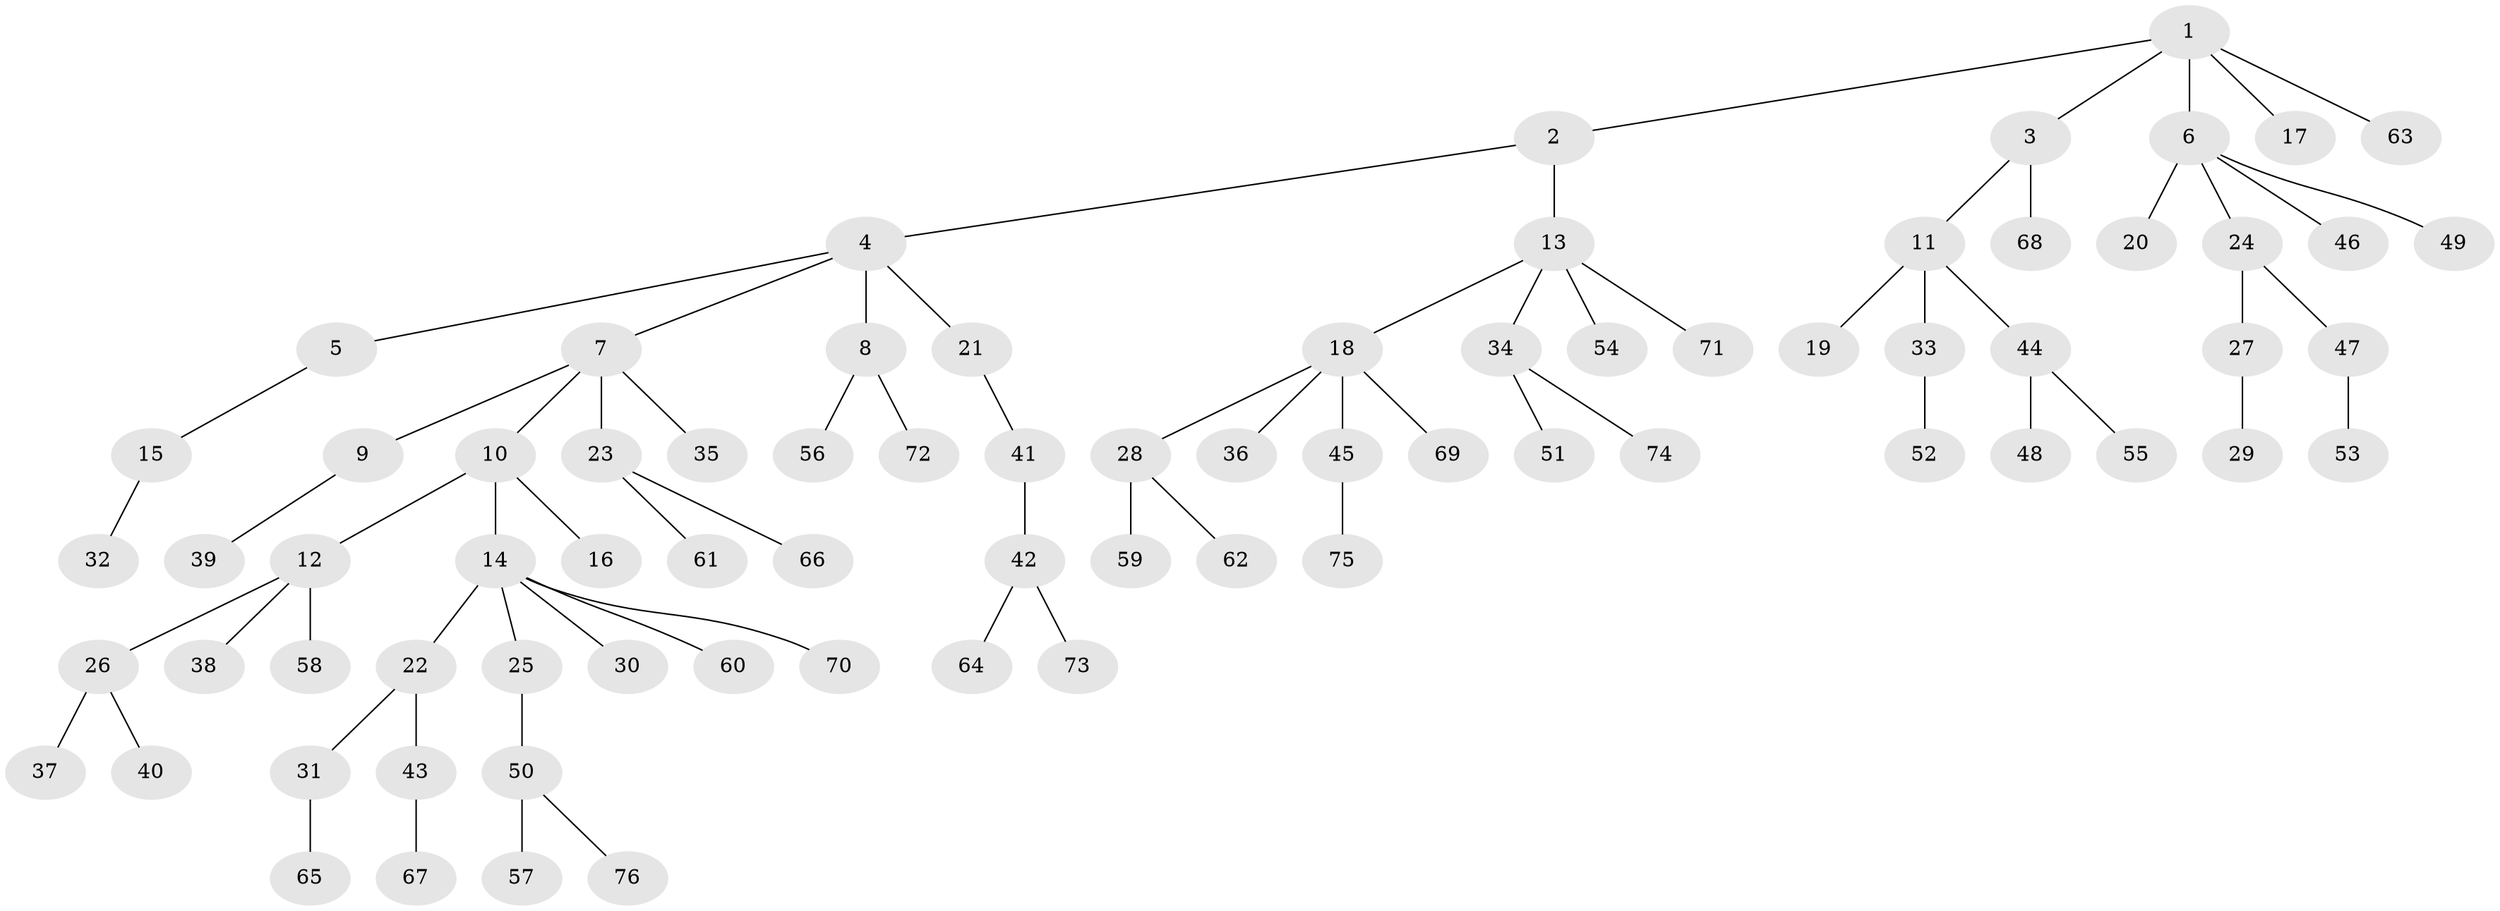 // Generated by graph-tools (version 1.1) at 2025/37/03/09/25 02:37:03]
// undirected, 76 vertices, 75 edges
graph export_dot {
graph [start="1"]
  node [color=gray90,style=filled];
  1;
  2;
  3;
  4;
  5;
  6;
  7;
  8;
  9;
  10;
  11;
  12;
  13;
  14;
  15;
  16;
  17;
  18;
  19;
  20;
  21;
  22;
  23;
  24;
  25;
  26;
  27;
  28;
  29;
  30;
  31;
  32;
  33;
  34;
  35;
  36;
  37;
  38;
  39;
  40;
  41;
  42;
  43;
  44;
  45;
  46;
  47;
  48;
  49;
  50;
  51;
  52;
  53;
  54;
  55;
  56;
  57;
  58;
  59;
  60;
  61;
  62;
  63;
  64;
  65;
  66;
  67;
  68;
  69;
  70;
  71;
  72;
  73;
  74;
  75;
  76;
  1 -- 2;
  1 -- 3;
  1 -- 6;
  1 -- 17;
  1 -- 63;
  2 -- 4;
  2 -- 13;
  3 -- 11;
  3 -- 68;
  4 -- 5;
  4 -- 7;
  4 -- 8;
  4 -- 21;
  5 -- 15;
  6 -- 20;
  6 -- 24;
  6 -- 46;
  6 -- 49;
  7 -- 9;
  7 -- 10;
  7 -- 23;
  7 -- 35;
  8 -- 56;
  8 -- 72;
  9 -- 39;
  10 -- 12;
  10 -- 14;
  10 -- 16;
  11 -- 19;
  11 -- 33;
  11 -- 44;
  12 -- 26;
  12 -- 38;
  12 -- 58;
  13 -- 18;
  13 -- 34;
  13 -- 54;
  13 -- 71;
  14 -- 22;
  14 -- 25;
  14 -- 30;
  14 -- 60;
  14 -- 70;
  15 -- 32;
  18 -- 28;
  18 -- 36;
  18 -- 45;
  18 -- 69;
  21 -- 41;
  22 -- 31;
  22 -- 43;
  23 -- 61;
  23 -- 66;
  24 -- 27;
  24 -- 47;
  25 -- 50;
  26 -- 37;
  26 -- 40;
  27 -- 29;
  28 -- 59;
  28 -- 62;
  31 -- 65;
  33 -- 52;
  34 -- 51;
  34 -- 74;
  41 -- 42;
  42 -- 64;
  42 -- 73;
  43 -- 67;
  44 -- 48;
  44 -- 55;
  45 -- 75;
  47 -- 53;
  50 -- 57;
  50 -- 76;
}
